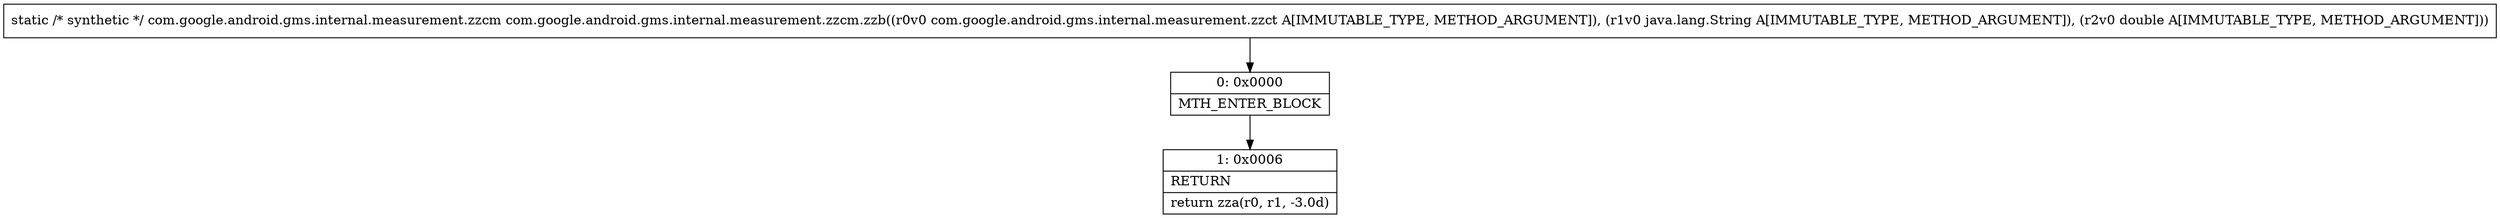 digraph "CFG forcom.google.android.gms.internal.measurement.zzcm.zzb(Lcom\/google\/android\/gms\/internal\/measurement\/zzct;Ljava\/lang\/String;D)Lcom\/google\/android\/gms\/internal\/measurement\/zzcm;" {
Node_0 [shape=record,label="{0\:\ 0x0000|MTH_ENTER_BLOCK\l}"];
Node_1 [shape=record,label="{1\:\ 0x0006|RETURN\l|return zza(r0, r1, \-3.0d)\l}"];
MethodNode[shape=record,label="{static \/* synthetic *\/ com.google.android.gms.internal.measurement.zzcm com.google.android.gms.internal.measurement.zzcm.zzb((r0v0 com.google.android.gms.internal.measurement.zzct A[IMMUTABLE_TYPE, METHOD_ARGUMENT]), (r1v0 java.lang.String A[IMMUTABLE_TYPE, METHOD_ARGUMENT]), (r2v0 double A[IMMUTABLE_TYPE, METHOD_ARGUMENT])) }"];
MethodNode -> Node_0;
Node_0 -> Node_1;
}

